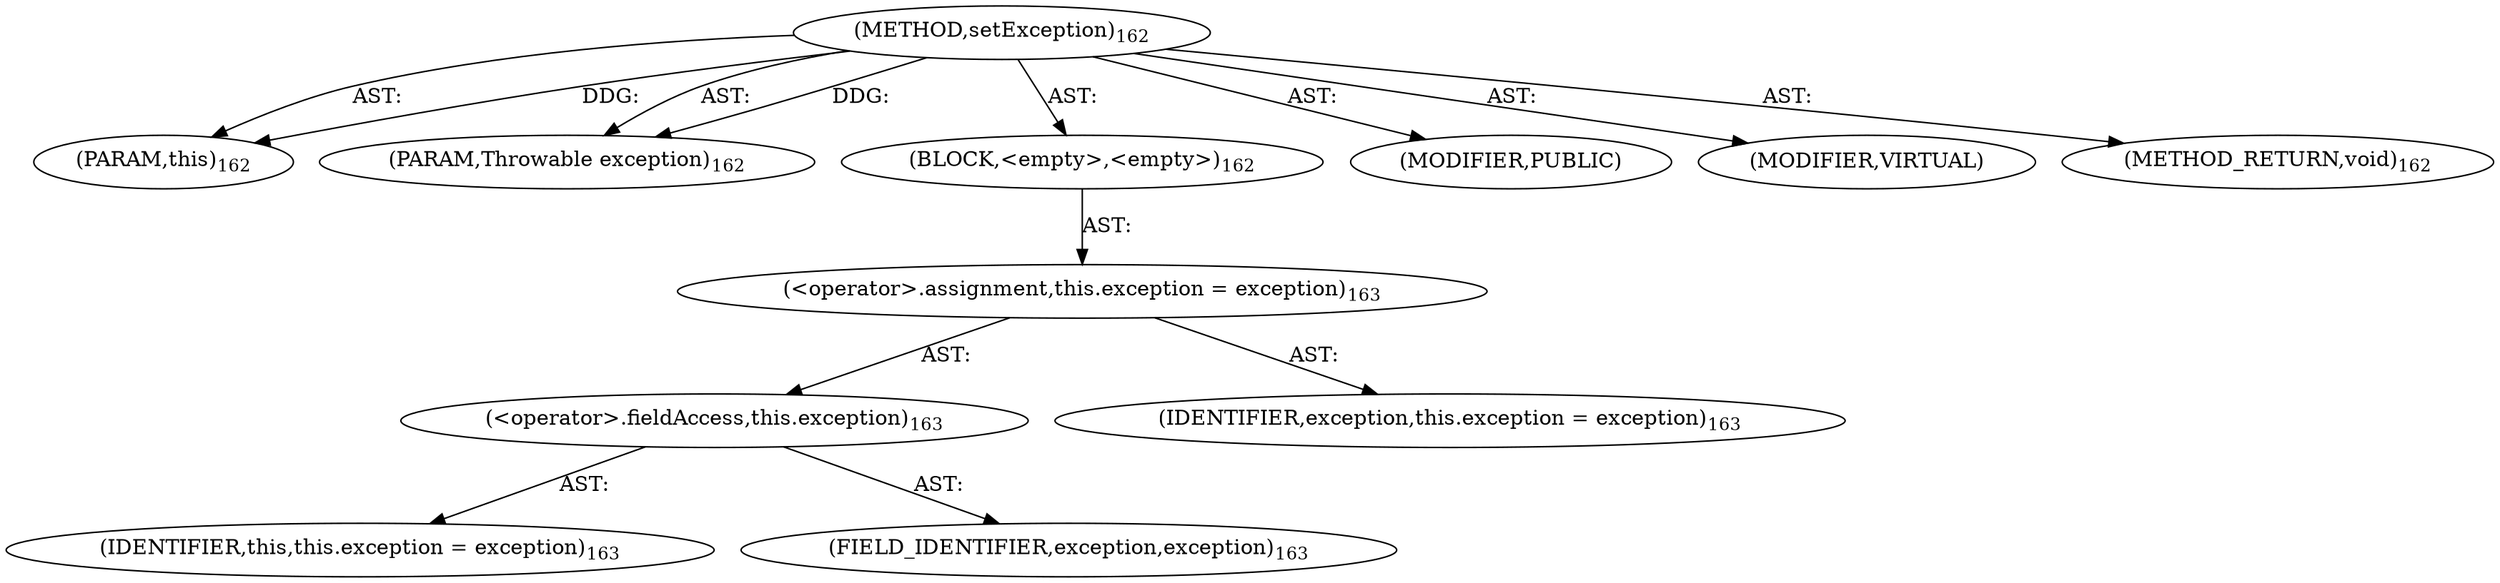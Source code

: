 digraph "setException" {  
"111669149700" [label = <(METHOD,setException)<SUB>162</SUB>> ]
"115964116993" [label = <(PARAM,this)<SUB>162</SUB>> ]
"115964117002" [label = <(PARAM,Throwable exception)<SUB>162</SUB>> ]
"25769803780" [label = <(BLOCK,&lt;empty&gt;,&lt;empty&gt;)<SUB>162</SUB>> ]
"30064771109" [label = <(&lt;operator&gt;.assignment,this.exception = exception)<SUB>163</SUB>> ]
"30064771110" [label = <(&lt;operator&gt;.fieldAccess,this.exception)<SUB>163</SUB>> ]
"68719476738" [label = <(IDENTIFIER,this,this.exception = exception)<SUB>163</SUB>> ]
"55834574865" [label = <(FIELD_IDENTIFIER,exception,exception)<SUB>163</SUB>> ]
"68719476768" [label = <(IDENTIFIER,exception,this.exception = exception)<SUB>163</SUB>> ]
"133143986190" [label = <(MODIFIER,PUBLIC)> ]
"133143986191" [label = <(MODIFIER,VIRTUAL)> ]
"128849018884" [label = <(METHOD_RETURN,void)<SUB>162</SUB>> ]
  "111669149700" -> "115964116993"  [ label = "AST: "] 
  "111669149700" -> "115964117002"  [ label = "AST: "] 
  "111669149700" -> "25769803780"  [ label = "AST: "] 
  "111669149700" -> "133143986190"  [ label = "AST: "] 
  "111669149700" -> "133143986191"  [ label = "AST: "] 
  "111669149700" -> "128849018884"  [ label = "AST: "] 
  "25769803780" -> "30064771109"  [ label = "AST: "] 
  "30064771109" -> "30064771110"  [ label = "AST: "] 
  "30064771109" -> "68719476768"  [ label = "AST: "] 
  "30064771110" -> "68719476738"  [ label = "AST: "] 
  "30064771110" -> "55834574865"  [ label = "AST: "] 
  "111669149700" -> "115964116993"  [ label = "DDG: "] 
  "111669149700" -> "115964117002"  [ label = "DDG: "] 
}
